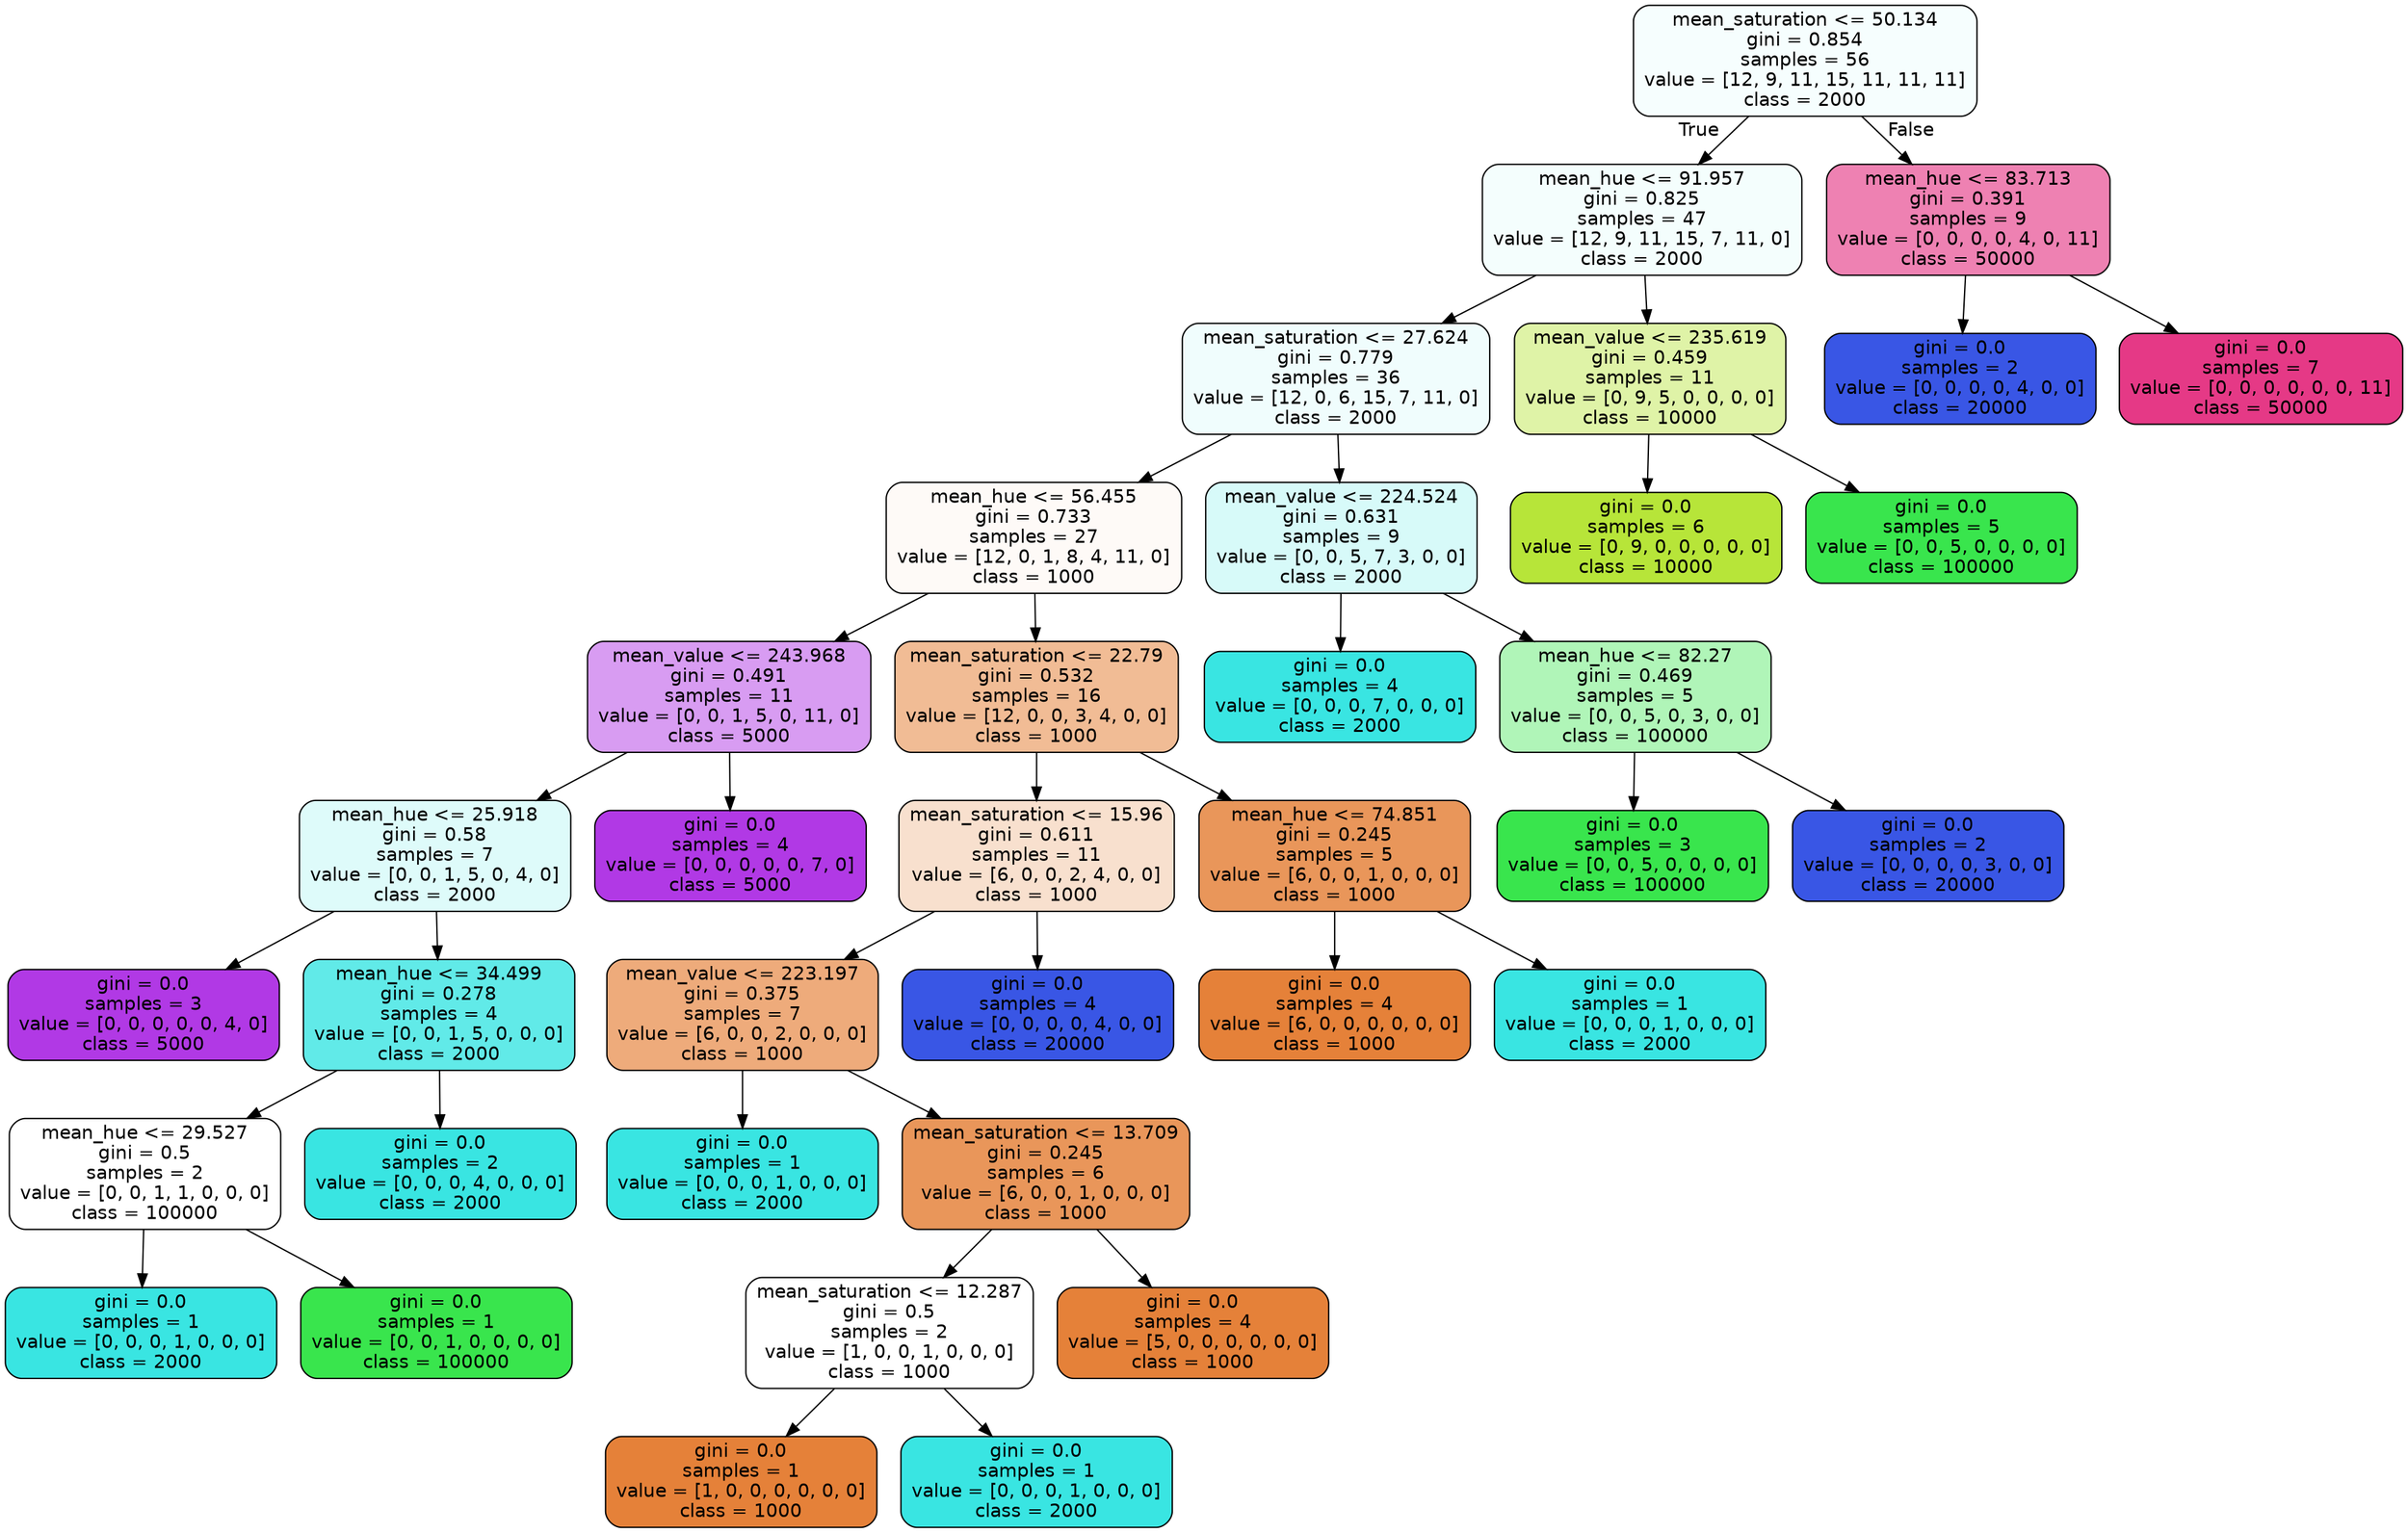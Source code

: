 digraph Tree {
node [shape=box, style="filled, rounded", color="black", fontname="helvetica"] ;
edge [fontname="helvetica"] ;
0 [label="mean_saturation <= 50.134\ngini = 0.854\nsamples = 56\nvalue = [12, 9, 11, 15, 11, 11, 11]\nclass = 2000", fillcolor="#f6fefe"] ;
1 [label="mean_hue <= 91.957\ngini = 0.825\nsamples = 47\nvalue = [12, 9, 11, 15, 7, 11, 0]\nclass = 2000", fillcolor="#f4fefd"] ;
0 -> 1 [labeldistance=2.5, labelangle=45, headlabel="True"] ;
2 [label="mean_saturation <= 27.624\ngini = 0.779\nsamples = 36\nvalue = [12, 0, 6, 15, 7, 11, 0]\nclass = 2000", fillcolor="#f0fdfd"] ;
1 -> 2 ;
3 [label="mean_hue <= 56.455\ngini = 0.733\nsamples = 27\nvalue = [12, 0, 1, 8, 4, 11, 0]\nclass = 1000", fillcolor="#fefaf7"] ;
2 -> 3 ;
4 [label="mean_value <= 243.968\ngini = 0.491\nsamples = 11\nvalue = [0, 0, 1, 5, 0, 11, 0]\nclass = 5000", fillcolor="#d89cf2"] ;
3 -> 4 ;
5 [label="mean_hue <= 25.918\ngini = 0.58\nsamples = 7\nvalue = [0, 0, 1, 5, 0, 4, 0]\nclass = 2000", fillcolor="#defbfa"] ;
4 -> 5 ;
6 [label="gini = 0.0\nsamples = 3\nvalue = [0, 0, 0, 0, 0, 4, 0]\nclass = 5000", fillcolor="#b139e5"] ;
5 -> 6 ;
7 [label="mean_hue <= 34.499\ngini = 0.278\nsamples = 4\nvalue = [0, 0, 1, 5, 0, 0, 0]\nclass = 2000", fillcolor="#61eae8"] ;
5 -> 7 ;
8 [label="mean_hue <= 29.527\ngini = 0.5\nsamples = 2\nvalue = [0, 0, 1, 1, 0, 0, 0]\nclass = 100000", fillcolor="#ffffff"] ;
7 -> 8 ;
9 [label="gini = 0.0\nsamples = 1\nvalue = [0, 0, 0, 1, 0, 0, 0]\nclass = 2000", fillcolor="#39e5e2"] ;
8 -> 9 ;
10 [label="gini = 0.0\nsamples = 1\nvalue = [0, 0, 1, 0, 0, 0, 0]\nclass = 100000", fillcolor="#39e54d"] ;
8 -> 10 ;
11 [label="gini = 0.0\nsamples = 2\nvalue = [0, 0, 0, 4, 0, 0, 0]\nclass = 2000", fillcolor="#39e5e2"] ;
7 -> 11 ;
12 [label="gini = 0.0\nsamples = 4\nvalue = [0, 0, 0, 0, 0, 7, 0]\nclass = 5000", fillcolor="#b139e5"] ;
4 -> 12 ;
13 [label="mean_saturation <= 22.79\ngini = 0.532\nsamples = 16\nvalue = [12, 0, 0, 3, 4, 0, 0]\nclass = 1000", fillcolor="#f1bc95"] ;
3 -> 13 ;
14 [label="mean_saturation <= 15.96\ngini = 0.611\nsamples = 11\nvalue = [6, 0, 0, 2, 4, 0, 0]\nclass = 1000", fillcolor="#f8e0ce"] ;
13 -> 14 ;
15 [label="mean_value <= 223.197\ngini = 0.375\nsamples = 7\nvalue = [6, 0, 0, 2, 0, 0, 0]\nclass = 1000", fillcolor="#eeab7b"] ;
14 -> 15 ;
16 [label="gini = 0.0\nsamples = 1\nvalue = [0, 0, 0, 1, 0, 0, 0]\nclass = 2000", fillcolor="#39e5e2"] ;
15 -> 16 ;
17 [label="mean_saturation <= 13.709\ngini = 0.245\nsamples = 6\nvalue = [6, 0, 0, 1, 0, 0, 0]\nclass = 1000", fillcolor="#e9965a"] ;
15 -> 17 ;
18 [label="mean_saturation <= 12.287\ngini = 0.5\nsamples = 2\nvalue = [1, 0, 0, 1, 0, 0, 0]\nclass = 1000", fillcolor="#ffffff"] ;
17 -> 18 ;
19 [label="gini = 0.0\nsamples = 1\nvalue = [1, 0, 0, 0, 0, 0, 0]\nclass = 1000", fillcolor="#e58139"] ;
18 -> 19 ;
20 [label="gini = 0.0\nsamples = 1\nvalue = [0, 0, 0, 1, 0, 0, 0]\nclass = 2000", fillcolor="#39e5e2"] ;
18 -> 20 ;
21 [label="gini = 0.0\nsamples = 4\nvalue = [5, 0, 0, 0, 0, 0, 0]\nclass = 1000", fillcolor="#e58139"] ;
17 -> 21 ;
22 [label="gini = 0.0\nsamples = 4\nvalue = [0, 0, 0, 0, 4, 0, 0]\nclass = 20000", fillcolor="#3956e5"] ;
14 -> 22 ;
23 [label="mean_hue <= 74.851\ngini = 0.245\nsamples = 5\nvalue = [6, 0, 0, 1, 0, 0, 0]\nclass = 1000", fillcolor="#e9965a"] ;
13 -> 23 ;
24 [label="gini = 0.0\nsamples = 4\nvalue = [6, 0, 0, 0, 0, 0, 0]\nclass = 1000", fillcolor="#e58139"] ;
23 -> 24 ;
25 [label="gini = 0.0\nsamples = 1\nvalue = [0, 0, 0, 1, 0, 0, 0]\nclass = 2000", fillcolor="#39e5e2"] ;
23 -> 25 ;
26 [label="mean_value <= 224.524\ngini = 0.631\nsamples = 9\nvalue = [0, 0, 5, 7, 3, 0, 0]\nclass = 2000", fillcolor="#d7faf9"] ;
2 -> 26 ;
27 [label="gini = 0.0\nsamples = 4\nvalue = [0, 0, 0, 7, 0, 0, 0]\nclass = 2000", fillcolor="#39e5e2"] ;
26 -> 27 ;
28 [label="mean_hue <= 82.27\ngini = 0.469\nsamples = 5\nvalue = [0, 0, 5, 0, 3, 0, 0]\nclass = 100000", fillcolor="#b0f5b8"] ;
26 -> 28 ;
29 [label="gini = 0.0\nsamples = 3\nvalue = [0, 0, 5, 0, 0, 0, 0]\nclass = 100000", fillcolor="#39e54d"] ;
28 -> 29 ;
30 [label="gini = 0.0\nsamples = 2\nvalue = [0, 0, 0, 0, 3, 0, 0]\nclass = 20000", fillcolor="#3956e5"] ;
28 -> 30 ;
31 [label="mean_value <= 235.619\ngini = 0.459\nsamples = 11\nvalue = [0, 9, 5, 0, 0, 0, 0]\nclass = 10000", fillcolor="#dff3a7"] ;
1 -> 31 ;
32 [label="gini = 0.0\nsamples = 6\nvalue = [0, 9, 0, 0, 0, 0, 0]\nclass = 10000", fillcolor="#b7e539"] ;
31 -> 32 ;
33 [label="gini = 0.0\nsamples = 5\nvalue = [0, 0, 5, 0, 0, 0, 0]\nclass = 100000", fillcolor="#39e54d"] ;
31 -> 33 ;
34 [label="mean_hue <= 83.713\ngini = 0.391\nsamples = 9\nvalue = [0, 0, 0, 0, 4, 0, 11]\nclass = 50000", fillcolor="#ee81b2"] ;
0 -> 34 [labeldistance=2.5, labelangle=-45, headlabel="False"] ;
35 [label="gini = 0.0\nsamples = 2\nvalue = [0, 0, 0, 0, 4, 0, 0]\nclass = 20000", fillcolor="#3956e5"] ;
34 -> 35 ;
36 [label="gini = 0.0\nsamples = 7\nvalue = [0, 0, 0, 0, 0, 0, 11]\nclass = 50000", fillcolor="#e53986"] ;
34 -> 36 ;
}